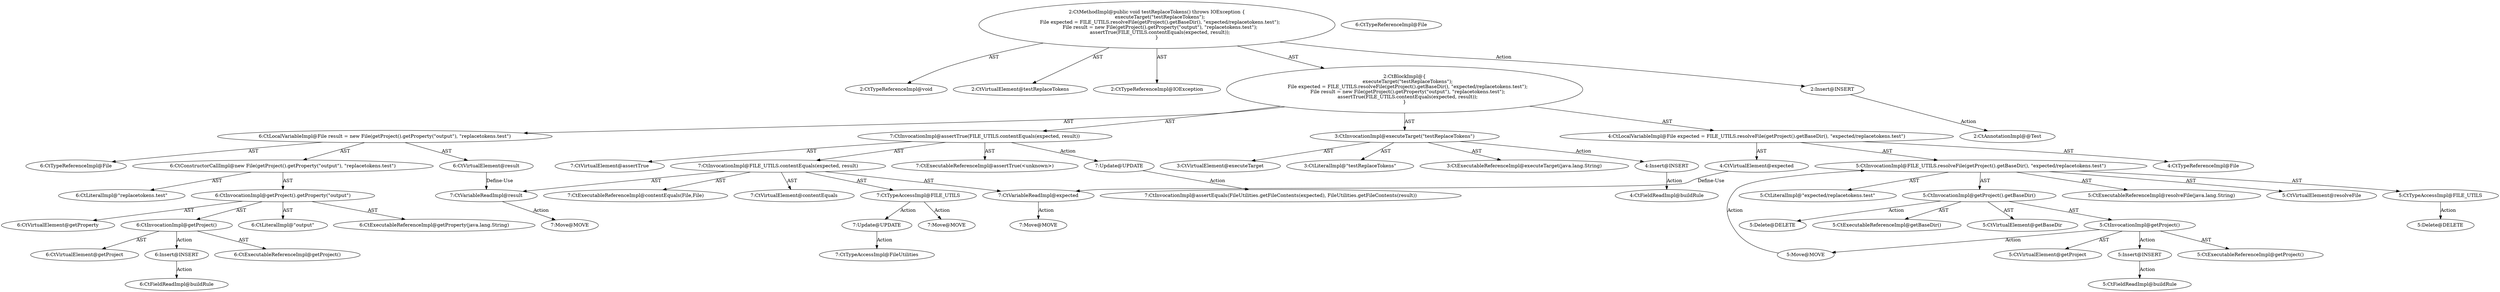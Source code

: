 digraph "testReplaceTokens#?" {
0 [label="2:CtTypeReferenceImpl@void" shape=ellipse]
1 [label="2:CtVirtualElement@testReplaceTokens" shape=ellipse]
2 [label="2:CtTypeReferenceImpl@IOException" shape=ellipse]
3 [label="3:CtExecutableReferenceImpl@executeTarget(java.lang.String)" shape=ellipse]
4 [label="3:CtVirtualElement@executeTarget" shape=ellipse]
5 [label="3:CtLiteralImpl@\"testReplaceTokens\"" shape=ellipse]
6 [label="3:CtInvocationImpl@executeTarget(\"testReplaceTokens\")" shape=ellipse]
7 [label="4:CtTypeReferenceImpl@File" shape=ellipse]
8 [label="5:CtExecutableReferenceImpl@resolveFile(java.lang.String)" shape=ellipse]
9 [label="5:CtVirtualElement@resolveFile" shape=ellipse]
10 [label="5:CtTypeAccessImpl@FILE_UTILS" shape=ellipse]
11 [label="5:CtExecutableReferenceImpl@getBaseDir()" shape=ellipse]
12 [label="5:CtVirtualElement@getBaseDir" shape=ellipse]
13 [label="5:CtExecutableReferenceImpl@getProject()" shape=ellipse]
14 [label="5:CtVirtualElement@getProject" shape=ellipse]
15 [label="5:CtInvocationImpl@getProject()" shape=ellipse]
16 [label="5:CtInvocationImpl@getProject().getBaseDir()" shape=ellipse]
17 [label="5:CtLiteralImpl@\"expected/replacetokens.test\"" shape=ellipse]
18 [label="5:CtInvocationImpl@FILE_UTILS.resolveFile(getProject().getBaseDir(), \"expected/replacetokens.test\")" shape=ellipse]
19 [label="4:CtVirtualElement@expected" shape=ellipse]
20 [label="4:CtLocalVariableImpl@File expected = FILE_UTILS.resolveFile(getProject().getBaseDir(), \"expected/replacetokens.test\")" shape=ellipse]
21 [label="6:CtTypeReferenceImpl@File" shape=ellipse]
22 [label="6:CtTypeReferenceImpl@File" shape=ellipse]
23 [label="6:CtExecutableReferenceImpl@getProperty(java.lang.String)" shape=ellipse]
24 [label="6:CtVirtualElement@getProperty" shape=ellipse]
25 [label="6:CtExecutableReferenceImpl@getProject()" shape=ellipse]
26 [label="6:CtVirtualElement@getProject" shape=ellipse]
27 [label="6:CtInvocationImpl@getProject()" shape=ellipse]
28 [label="6:CtLiteralImpl@\"output\"" shape=ellipse]
29 [label="6:CtInvocationImpl@getProject().getProperty(\"output\")" shape=ellipse]
30 [label="6:CtLiteralImpl@\"replacetokens.test\"" shape=ellipse]
31 [label="6:CtConstructorCallImpl@new File(getProject().getProperty(\"output\"), \"replacetokens.test\")" shape=ellipse]
32 [label="6:CtVirtualElement@result" shape=ellipse]
33 [label="6:CtLocalVariableImpl@File result = new File(getProject().getProperty(\"output\"), \"replacetokens.test\")" shape=ellipse]
34 [label="7:CtExecutableReferenceImpl@assertTrue(<unknown>)" shape=ellipse]
35 [label="7:CtVirtualElement@assertTrue" shape=ellipse]
36 [label="7:CtExecutableReferenceImpl@contentEquals(File,File)" shape=ellipse]
37 [label="7:CtVirtualElement@contentEquals" shape=ellipse]
38 [label="7:CtTypeAccessImpl@FILE_UTILS" shape=ellipse]
39 [label="7:CtVariableReadImpl@expected" shape=ellipse]
40 [label="7:CtVariableReadImpl@result" shape=ellipse]
41 [label="7:CtInvocationImpl@FILE_UTILS.contentEquals(expected, result)" shape=ellipse]
42 [label="7:CtInvocationImpl@assertTrue(FILE_UTILS.contentEquals(expected, result))" shape=ellipse]
43 [label="2:CtBlockImpl@\{
    executeTarget(\"testReplaceTokens\");
    File expected = FILE_UTILS.resolveFile(getProject().getBaseDir(), \"expected/replacetokens.test\");
    File result = new File(getProject().getProperty(\"output\"), \"replacetokens.test\");
    assertTrue(FILE_UTILS.contentEquals(expected, result));
\}" shape=ellipse]
44 [label="2:CtMethodImpl@public void testReplaceTokens() throws IOException \{
    executeTarget(\"testReplaceTokens\");
    File expected = FILE_UTILS.resolveFile(getProject().getBaseDir(), \"expected/replacetokens.test\");
    File result = new File(getProject().getProperty(\"output\"), \"replacetokens.test\");
    assertTrue(FILE_UTILS.contentEquals(expected, result));
\}" shape=ellipse]
45 [label="7:Update@UPDATE" shape=ellipse]
46 [label="7:CtInvocationImpl@assertEquals(FileUtilities.getFileContents(expected), FileUtilities.getFileContents(result))" shape=ellipse]
47 [label="7:Update@UPDATE" shape=ellipse]
48 [label="7:CtTypeAccessImpl@FileUtilities" shape=ellipse]
49 [label="5:Delete@DELETE" shape=ellipse]
50 [label="5:Delete@DELETE" shape=ellipse]
51 [label="2:Insert@INSERT" shape=ellipse]
52 [label="2:CtAnnotationImpl@@Test" shape=ellipse]
53 [label="4:Insert@INSERT" shape=ellipse]
54 [label="4:CtFieldReadImpl@buildRule" shape=ellipse]
55 [label="5:Insert@INSERT" shape=ellipse]
56 [label="5:CtFieldReadImpl@buildRule" shape=ellipse]
57 [label="6:Insert@INSERT" shape=ellipse]
58 [label="6:CtFieldReadImpl@buildRule" shape=ellipse]
59 [label="5:Move@MOVE" shape=ellipse]
60 [label="7:Move@MOVE" shape=ellipse]
61 [label="7:Move@MOVE" shape=ellipse]
62 [label="7:Move@MOVE" shape=ellipse]
6 -> 4 [label="AST"];
6 -> 3 [label="AST"];
6 -> 5 [label="AST"];
6 -> 53 [label="Action"];
10 -> 49 [label="Action"];
15 -> 14 [label="AST"];
15 -> 13 [label="AST"];
15 -> 55 [label="Action"];
15 -> 59 [label="Action"];
16 -> 12 [label="AST"];
16 -> 15 [label="AST"];
16 -> 11 [label="AST"];
16 -> 50 [label="Action"];
18 -> 9 [label="AST"];
18 -> 10 [label="AST"];
18 -> 8 [label="AST"];
18 -> 16 [label="AST"];
18 -> 17 [label="AST"];
19 -> 39 [label="Define-Use"];
20 -> 19 [label="AST"];
20 -> 7 [label="AST"];
20 -> 18 [label="AST"];
27 -> 26 [label="AST"];
27 -> 25 [label="AST"];
27 -> 57 [label="Action"];
29 -> 24 [label="AST"];
29 -> 27 [label="AST"];
29 -> 23 [label="AST"];
29 -> 28 [label="AST"];
31 -> 29 [label="AST"];
31 -> 30 [label="AST"];
32 -> 40 [label="Define-Use"];
33 -> 32 [label="AST"];
33 -> 21 [label="AST"];
33 -> 31 [label="AST"];
38 -> 47 [label="Action"];
38 -> 60 [label="Action"];
39 -> 61 [label="Action"];
40 -> 62 [label="Action"];
41 -> 37 [label="AST"];
41 -> 38 [label="AST"];
41 -> 36 [label="AST"];
41 -> 39 [label="AST"];
41 -> 40 [label="AST"];
42 -> 35 [label="AST"];
42 -> 34 [label="AST"];
42 -> 41 [label="AST"];
42 -> 45 [label="Action"];
43 -> 6 [label="AST"];
43 -> 20 [label="AST"];
43 -> 33 [label="AST"];
43 -> 42 [label="AST"];
44 -> 1 [label="AST"];
44 -> 0 [label="AST"];
44 -> 2 [label="AST"];
44 -> 43 [label="AST"];
44 -> 51 [label="Action"];
45 -> 46 [label="Action"];
47 -> 48 [label="Action"];
51 -> 52 [label="Action"];
53 -> 54 [label="Action"];
55 -> 56 [label="Action"];
57 -> 58 [label="Action"];
59 -> 18 [label="Action"];
}